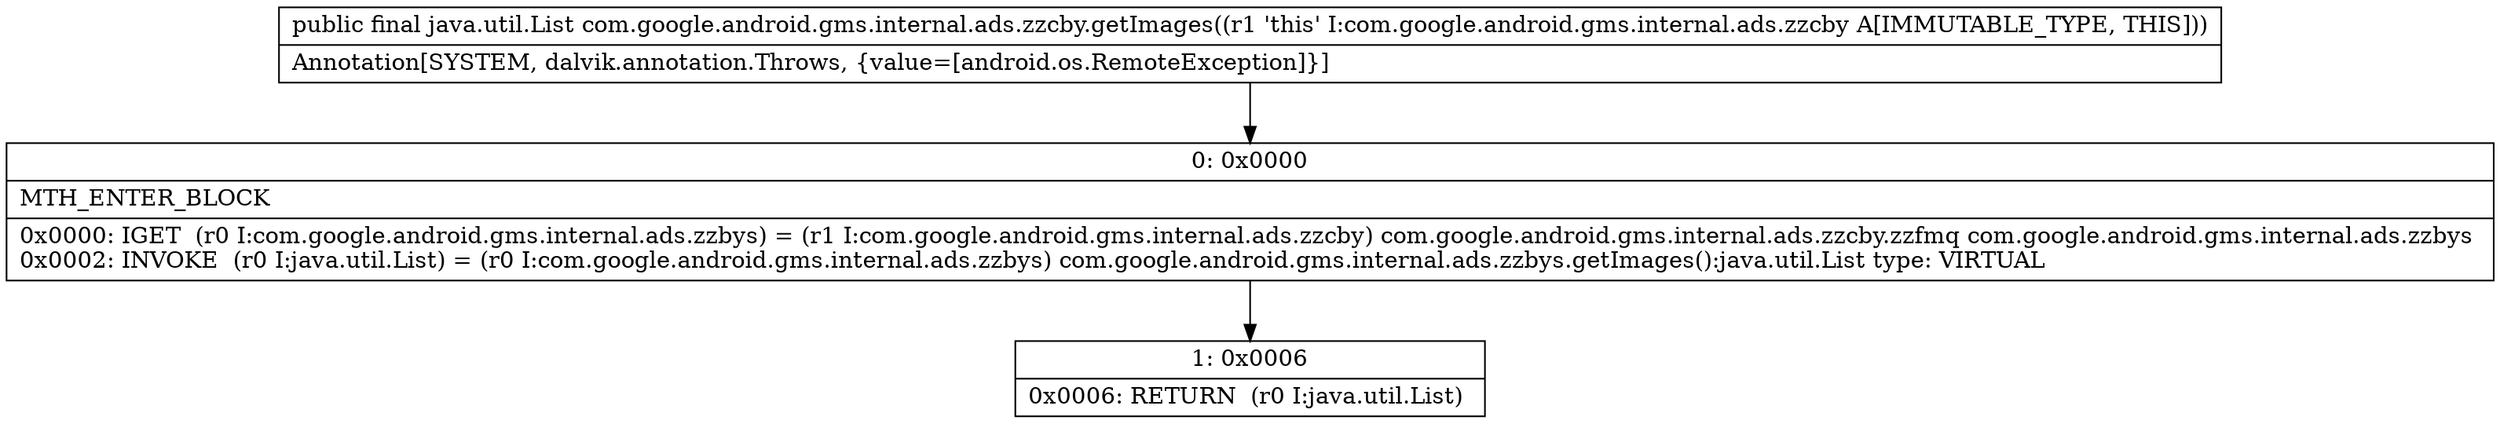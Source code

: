 digraph "CFG forcom.google.android.gms.internal.ads.zzcby.getImages()Ljava\/util\/List;" {
Node_0 [shape=record,label="{0\:\ 0x0000|MTH_ENTER_BLOCK\l|0x0000: IGET  (r0 I:com.google.android.gms.internal.ads.zzbys) = (r1 I:com.google.android.gms.internal.ads.zzcby) com.google.android.gms.internal.ads.zzcby.zzfmq com.google.android.gms.internal.ads.zzbys \l0x0002: INVOKE  (r0 I:java.util.List) = (r0 I:com.google.android.gms.internal.ads.zzbys) com.google.android.gms.internal.ads.zzbys.getImages():java.util.List type: VIRTUAL \l}"];
Node_1 [shape=record,label="{1\:\ 0x0006|0x0006: RETURN  (r0 I:java.util.List) \l}"];
MethodNode[shape=record,label="{public final java.util.List com.google.android.gms.internal.ads.zzcby.getImages((r1 'this' I:com.google.android.gms.internal.ads.zzcby A[IMMUTABLE_TYPE, THIS]))  | Annotation[SYSTEM, dalvik.annotation.Throws, \{value=[android.os.RemoteException]\}]\l}"];
MethodNode -> Node_0;
Node_0 -> Node_1;
}

